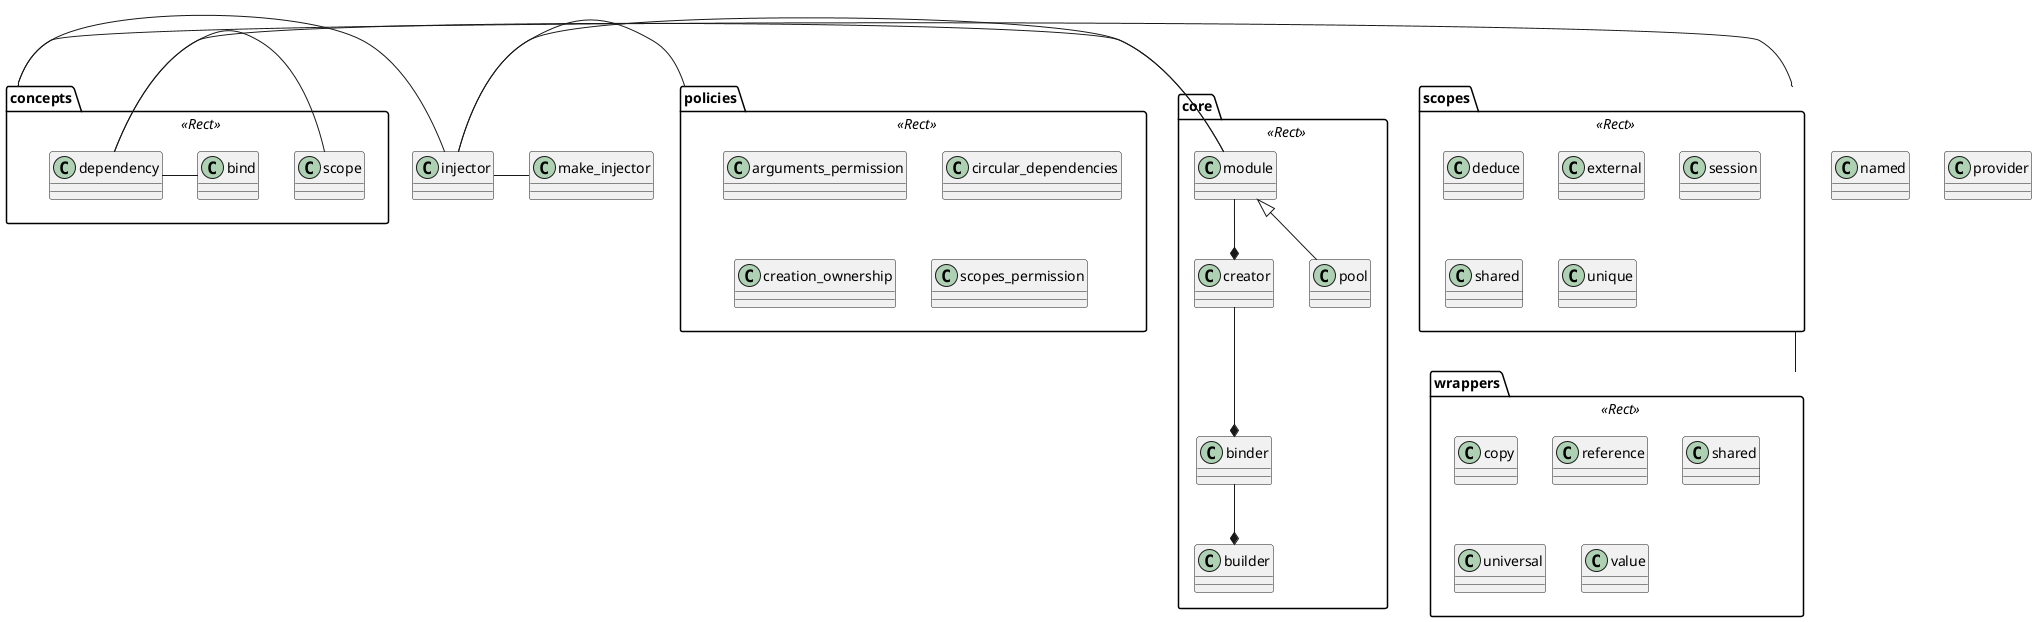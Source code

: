 @startuml

package core <<Rect>> {
    class binder
    class builder
    class creator
    class module
    class pool
}

package concepts <<Rect>> {
    class dependency
    class bind
    class scope
}

package scopes <<Rect>> {
    class deduce
    class external
    class session
    class shared
    class unique
}

package policies <<Rect>> {
    class arguments_permission
    class circular_dependencies
    class creation_ownership
    class scopes_permission
}

package wrappers <<Rect>> {
    class copy
    class reference
    class shared
    class universal
    class value
}

class injector
class make_injector
class named
class provider

dependency - scope
dependency - bind
injector - make_injector
injector - concepts
injector - policies
injector - module
scopes - wrappers
dependency - module
concepts - scopes

module <|-- pool
module --* creator
creator --* binder
binder --* builder

@enduml

